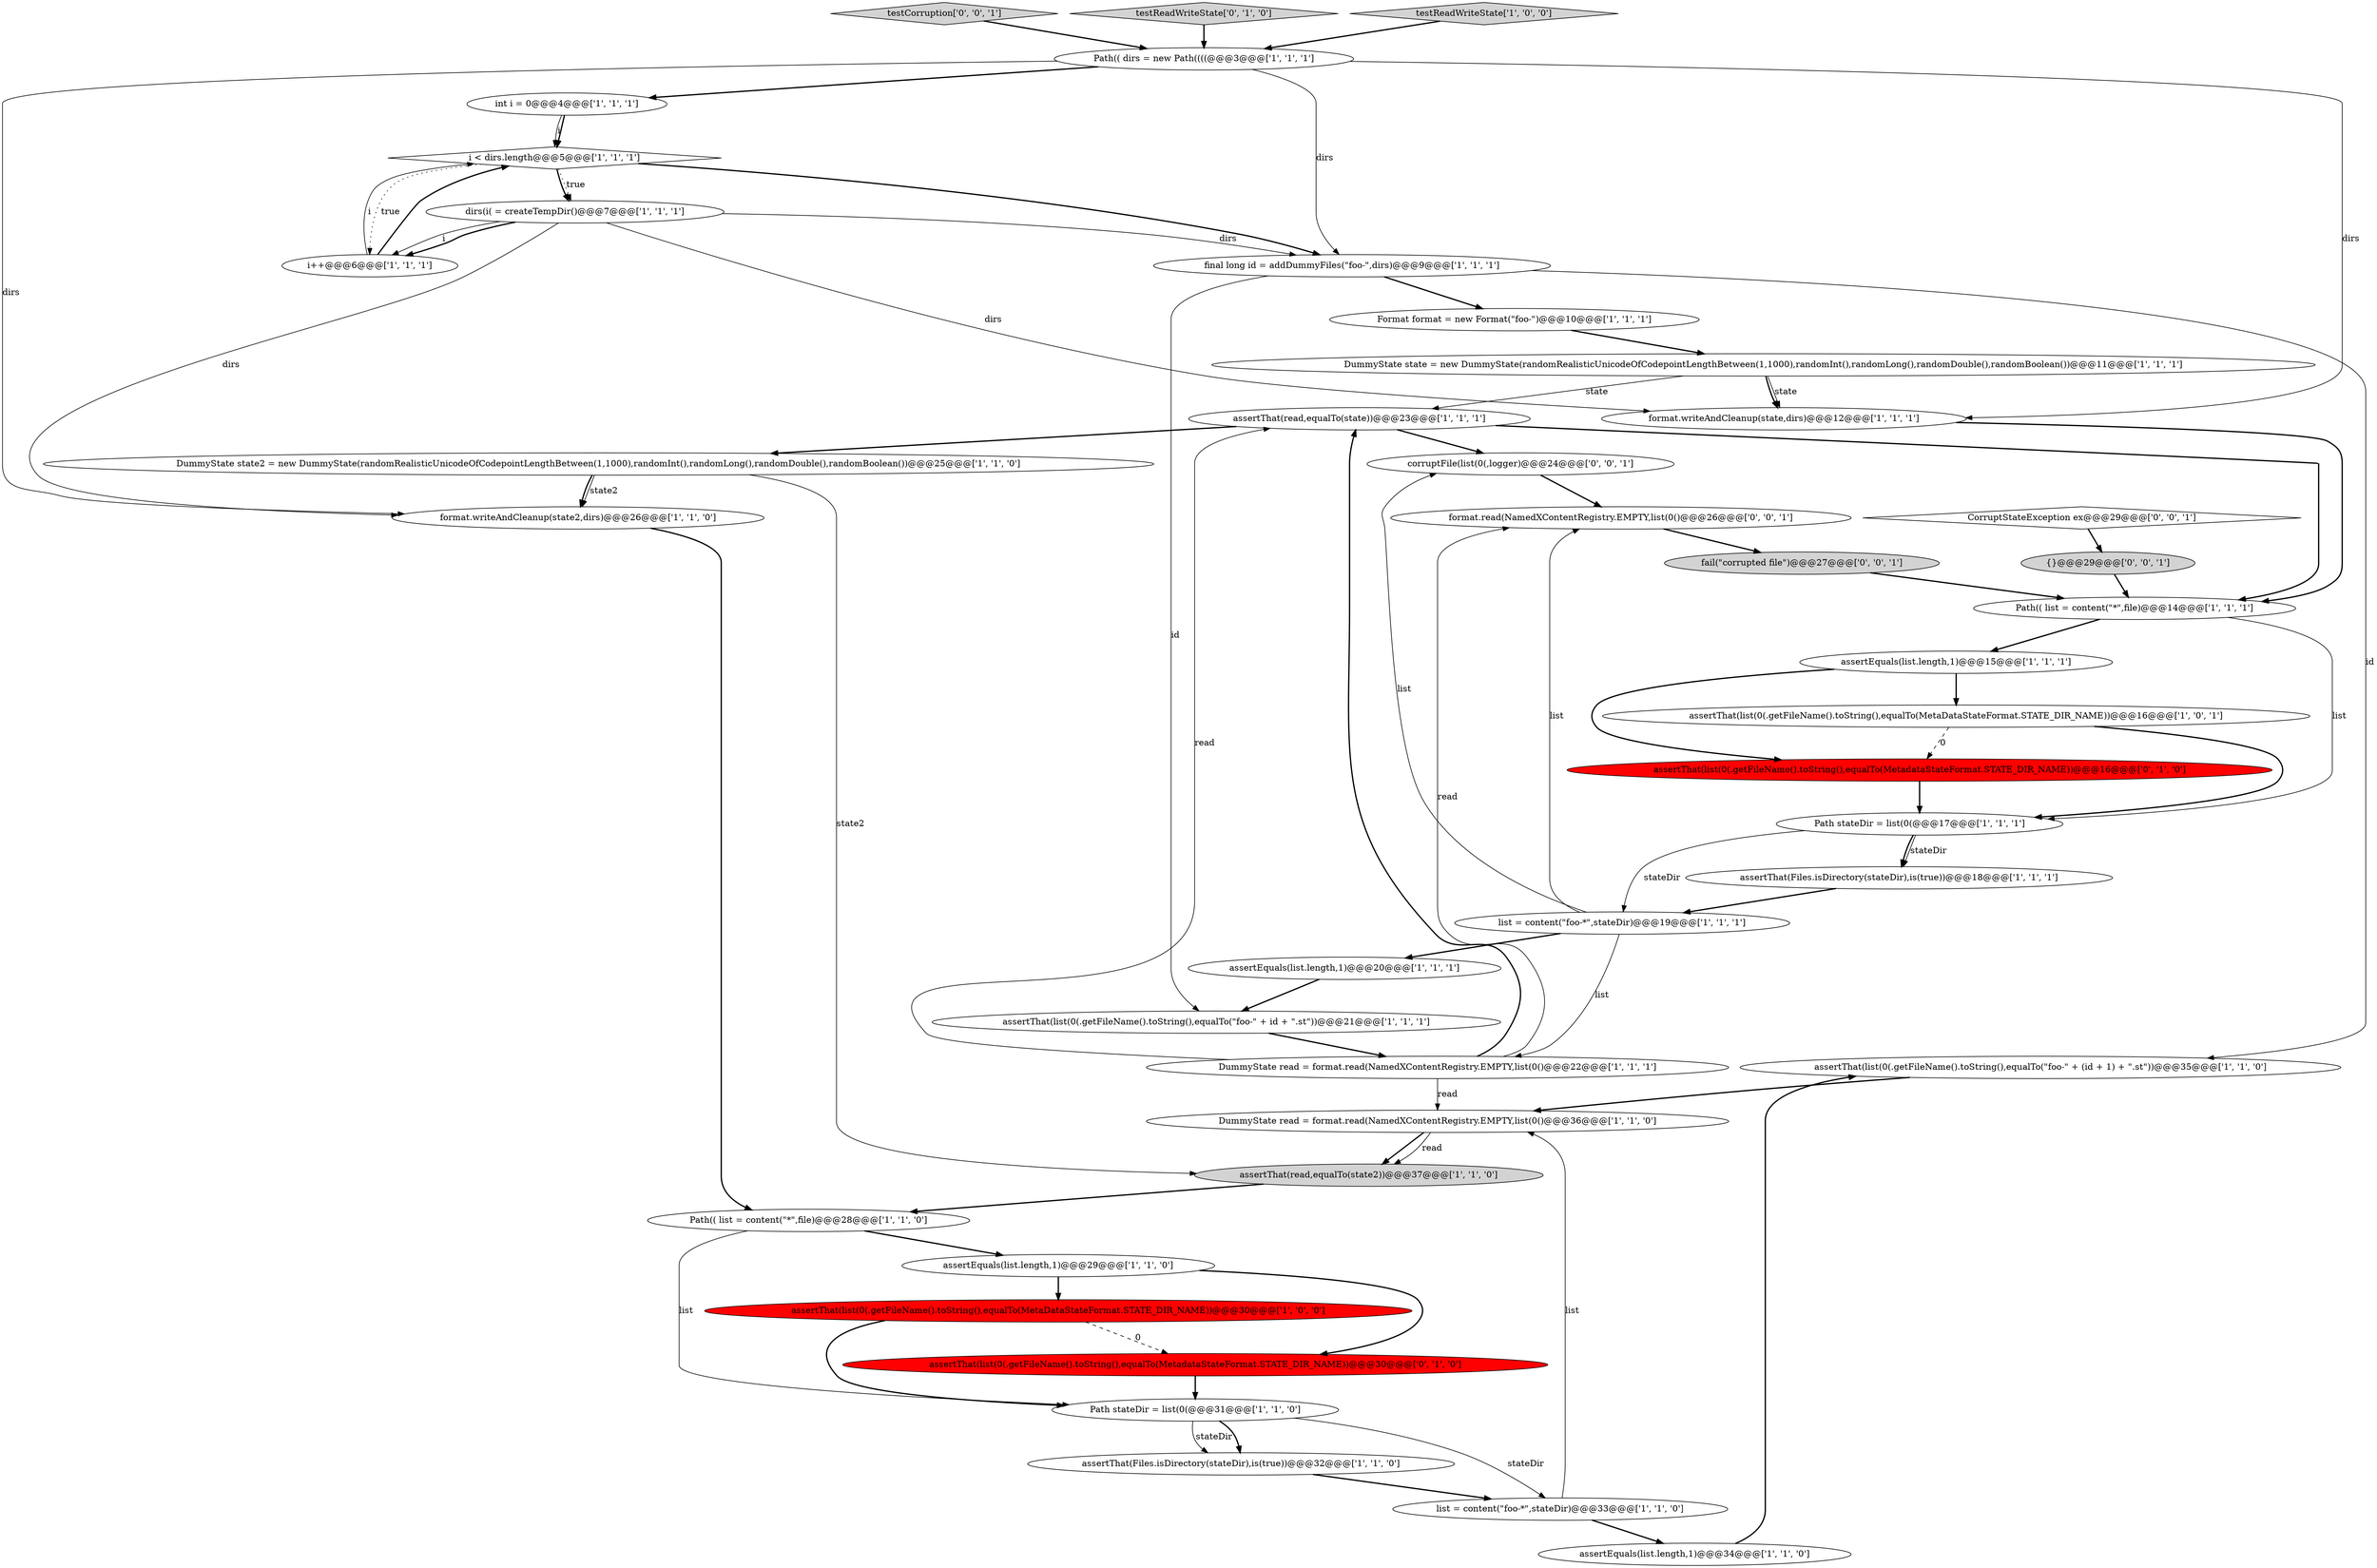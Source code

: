 digraph {
3 [style = filled, label = "Path(( dirs = new Path((((@@@3@@@['1', '1', '1']", fillcolor = white, shape = ellipse image = "AAA0AAABBB1BBB"];
39 [style = filled, label = "{}@@@29@@@['0', '0', '1']", fillcolor = lightgray, shape = ellipse image = "AAA0AAABBB3BBB"];
27 [style = filled, label = "assertEquals(list.length,1)@@@29@@@['1', '1', '0']", fillcolor = white, shape = ellipse image = "AAA0AAABBB1BBB"];
38 [style = filled, label = "fail(\"corrupted file\")@@@27@@@['0', '0', '1']", fillcolor = lightgray, shape = ellipse image = "AAA0AAABBB3BBB"];
40 [style = filled, label = "CorruptStateException ex@@@29@@@['0', '0', '1']", fillcolor = white, shape = diamond image = "AAA0AAABBB3BBB"];
5 [style = filled, label = "Path(( list = content(\"*\",file)@@@28@@@['1', '1', '0']", fillcolor = white, shape = ellipse image = "AAA0AAABBB1BBB"];
12 [style = filled, label = "i < dirs.length@@@5@@@['1', '1', '1']", fillcolor = white, shape = diamond image = "AAA0AAABBB1BBB"];
31 [style = filled, label = "DummyState read = format.read(NamedXContentRegistry.EMPTY,list(0()@@@36@@@['1', '1', '0']", fillcolor = white, shape = ellipse image = "AAA0AAABBB1BBB"];
34 [style = filled, label = "assertThat(list(0(.getFileName().toString(),equalTo(MetadataStateFormat.STATE_DIR_NAME))@@@16@@@['0', '1', '0']", fillcolor = red, shape = ellipse image = "AAA1AAABBB2BBB"];
9 [style = filled, label = "DummyState read = format.read(NamedXContentRegistry.EMPTY,list(0()@@@22@@@['1', '1', '1']", fillcolor = white, shape = ellipse image = "AAA0AAABBB1BBB"];
19 [style = filled, label = "Path stateDir = list(0(@@@17@@@['1', '1', '1']", fillcolor = white, shape = ellipse image = "AAA0AAABBB1BBB"];
22 [style = filled, label = "assertThat(Files.isDirectory(stateDir),is(true))@@@32@@@['1', '1', '0']", fillcolor = white, shape = ellipse image = "AAA0AAABBB1BBB"];
20 [style = filled, label = "DummyState state2 = new DummyState(randomRealisticUnicodeOfCodepointLengthBetween(1,1000),randomInt(),randomLong(),randomDouble(),randomBoolean())@@@25@@@['1', '1', '0']", fillcolor = white, shape = ellipse image = "AAA0AAABBB1BBB"];
10 [style = filled, label = "final long id = addDummyFiles(\"foo-\",dirs)@@@9@@@['1', '1', '1']", fillcolor = white, shape = ellipse image = "AAA0AAABBB1BBB"];
29 [style = filled, label = "assertThat(list(0(.getFileName().toString(),equalTo(\"foo-\" + (id + 1) + \".st\"))@@@35@@@['1', '1', '0']", fillcolor = white, shape = ellipse image = "AAA0AAABBB1BBB"];
26 [style = filled, label = "assertThat(read,equalTo(state2))@@@37@@@['1', '1', '0']", fillcolor = lightgray, shape = ellipse image = "AAA0AAABBB1BBB"];
18 [style = filled, label = "int i = 0@@@4@@@['1', '1', '1']", fillcolor = white, shape = ellipse image = "AAA0AAABBB1BBB"];
30 [style = filled, label = "Format format = new Format(\"foo-\")@@@10@@@['1', '1', '1']", fillcolor = white, shape = ellipse image = "AAA0AAABBB1BBB"];
11 [style = filled, label = "assertThat(Files.isDirectory(stateDir),is(true))@@@18@@@['1', '1', '1']", fillcolor = white, shape = ellipse image = "AAA0AAABBB1BBB"];
7 [style = filled, label = "format.writeAndCleanup(state2,dirs)@@@26@@@['1', '1', '0']", fillcolor = white, shape = ellipse image = "AAA0AAABBB1BBB"];
8 [style = filled, label = "dirs(i( = createTempDir()@@@7@@@['1', '1', '1']", fillcolor = white, shape = ellipse image = "AAA0AAABBB1BBB"];
6 [style = filled, label = "assertThat(list(0(.getFileName().toString(),equalTo(MetaDataStateFormat.STATE_DIR_NAME))@@@30@@@['1', '0', '0']", fillcolor = red, shape = ellipse image = "AAA1AAABBB1BBB"];
24 [style = filled, label = "assertThat(read,equalTo(state))@@@23@@@['1', '1', '1']", fillcolor = white, shape = ellipse image = "AAA0AAABBB1BBB"];
0 [style = filled, label = "format.writeAndCleanup(state,dirs)@@@12@@@['1', '1', '1']", fillcolor = white, shape = ellipse image = "AAA0AAABBB1BBB"];
36 [style = filled, label = "testCorruption['0', '0', '1']", fillcolor = lightgray, shape = diamond image = "AAA0AAABBB3BBB"];
2 [style = filled, label = "i++@@@6@@@['1', '1', '1']", fillcolor = white, shape = ellipse image = "AAA0AAABBB1BBB"];
33 [style = filled, label = "testReadWriteState['0', '1', '0']", fillcolor = lightgray, shape = diamond image = "AAA0AAABBB2BBB"];
32 [style = filled, label = "assertThat(list(0(.getFileName().toString(),equalTo(MetadataStateFormat.STATE_DIR_NAME))@@@30@@@['0', '1', '0']", fillcolor = red, shape = ellipse image = "AAA1AAABBB2BBB"];
23 [style = filled, label = "assertThat(list(0(.getFileName().toString(),equalTo(\"foo-\" + id + \".st\"))@@@21@@@['1', '1', '1']", fillcolor = white, shape = ellipse image = "AAA0AAABBB1BBB"];
21 [style = filled, label = "assertEquals(list.length,1)@@@20@@@['1', '1', '1']", fillcolor = white, shape = ellipse image = "AAA0AAABBB1BBB"];
28 [style = filled, label = "assertThat(list(0(.getFileName().toString(),equalTo(MetaDataStateFormat.STATE_DIR_NAME))@@@16@@@['1', '0', '1']", fillcolor = white, shape = ellipse image = "AAA0AAABBB1BBB"];
16 [style = filled, label = "list = content(\"foo-*\",stateDir)@@@19@@@['1', '1', '1']", fillcolor = white, shape = ellipse image = "AAA0AAABBB1BBB"];
1 [style = filled, label = "assertEquals(list.length,1)@@@34@@@['1', '1', '0']", fillcolor = white, shape = ellipse image = "AAA0AAABBB1BBB"];
13 [style = filled, label = "testReadWriteState['1', '0', '0']", fillcolor = lightgray, shape = diamond image = "AAA0AAABBB1BBB"];
37 [style = filled, label = "corruptFile(list(0(,logger)@@@24@@@['0', '0', '1']", fillcolor = white, shape = ellipse image = "AAA0AAABBB3BBB"];
35 [style = filled, label = "format.read(NamedXContentRegistry.EMPTY,list(0()@@@26@@@['0', '0', '1']", fillcolor = white, shape = ellipse image = "AAA0AAABBB3BBB"];
14 [style = filled, label = "list = content(\"foo-*\",stateDir)@@@33@@@['1', '1', '0']", fillcolor = white, shape = ellipse image = "AAA0AAABBB1BBB"];
4 [style = filled, label = "Path(( list = content(\"*\",file)@@@14@@@['1', '1', '1']", fillcolor = white, shape = ellipse image = "AAA0AAABBB1BBB"];
15 [style = filled, label = "DummyState state = new DummyState(randomRealisticUnicodeOfCodepointLengthBetween(1,1000),randomInt(),randomLong(),randomDouble(),randomBoolean())@@@11@@@['1', '1', '1']", fillcolor = white, shape = ellipse image = "AAA0AAABBB1BBB"];
25 [style = filled, label = "assertEquals(list.length,1)@@@15@@@['1', '1', '1']", fillcolor = white, shape = ellipse image = "AAA0AAABBB1BBB"];
17 [style = filled, label = "Path stateDir = list(0(@@@31@@@['1', '1', '0']", fillcolor = white, shape = ellipse image = "AAA0AAABBB1BBB"];
6->17 [style = bold, label=""];
11->16 [style = bold, label=""];
18->12 [style = solid, label="i"];
25->28 [style = bold, label=""];
27->32 [style = bold, label=""];
14->31 [style = solid, label="list"];
33->3 [style = bold, label=""];
10->29 [style = solid, label="id"];
4->25 [style = bold, label=""];
25->34 [style = bold, label=""];
34->19 [style = bold, label=""];
12->8 [style = dotted, label="true"];
26->5 [style = bold, label=""];
8->0 [style = solid, label="dirs"];
3->10 [style = solid, label="dirs"];
15->24 [style = solid, label="state"];
6->32 [style = dashed, label="0"];
29->31 [style = bold, label=""];
28->34 [style = dashed, label="0"];
12->2 [style = dotted, label="true"];
18->12 [style = bold, label=""];
38->4 [style = bold, label=""];
19->11 [style = bold, label=""];
17->22 [style = solid, label="stateDir"];
17->22 [style = bold, label=""];
39->4 [style = bold, label=""];
27->6 [style = bold, label=""];
2->12 [style = bold, label=""];
14->1 [style = bold, label=""];
8->7 [style = solid, label="dirs"];
3->18 [style = bold, label=""];
24->20 [style = bold, label=""];
16->9 [style = solid, label="list"];
31->26 [style = bold, label=""];
20->7 [style = solid, label="state2"];
7->5 [style = bold, label=""];
12->10 [style = bold, label=""];
24->4 [style = bold, label=""];
40->39 [style = bold, label=""];
19->16 [style = solid, label="stateDir"];
10->23 [style = solid, label="id"];
13->3 [style = bold, label=""];
8->2 [style = bold, label=""];
3->0 [style = solid, label="dirs"];
3->7 [style = solid, label="dirs"];
0->4 [style = bold, label=""];
17->14 [style = solid, label="stateDir"];
12->8 [style = bold, label=""];
16->21 [style = bold, label=""];
9->24 [style = solid, label="read"];
15->0 [style = bold, label=""];
2->12 [style = solid, label="i"];
9->35 [style = solid, label="read"];
24->37 [style = bold, label=""];
28->19 [style = bold, label=""];
15->0 [style = solid, label="state"];
16->35 [style = solid, label="list"];
9->31 [style = solid, label="read"];
31->26 [style = solid, label="read"];
20->26 [style = solid, label="state2"];
35->38 [style = bold, label=""];
5->27 [style = bold, label=""];
37->35 [style = bold, label=""];
8->10 [style = solid, label="dirs"];
20->7 [style = bold, label=""];
22->14 [style = bold, label=""];
1->29 [style = bold, label=""];
19->11 [style = solid, label="stateDir"];
23->9 [style = bold, label=""];
16->37 [style = solid, label="list"];
10->30 [style = bold, label=""];
9->24 [style = bold, label=""];
32->17 [style = bold, label=""];
5->17 [style = solid, label="list"];
8->2 [style = solid, label="i"];
30->15 [style = bold, label=""];
4->19 [style = solid, label="list"];
21->23 [style = bold, label=""];
36->3 [style = bold, label=""];
}

